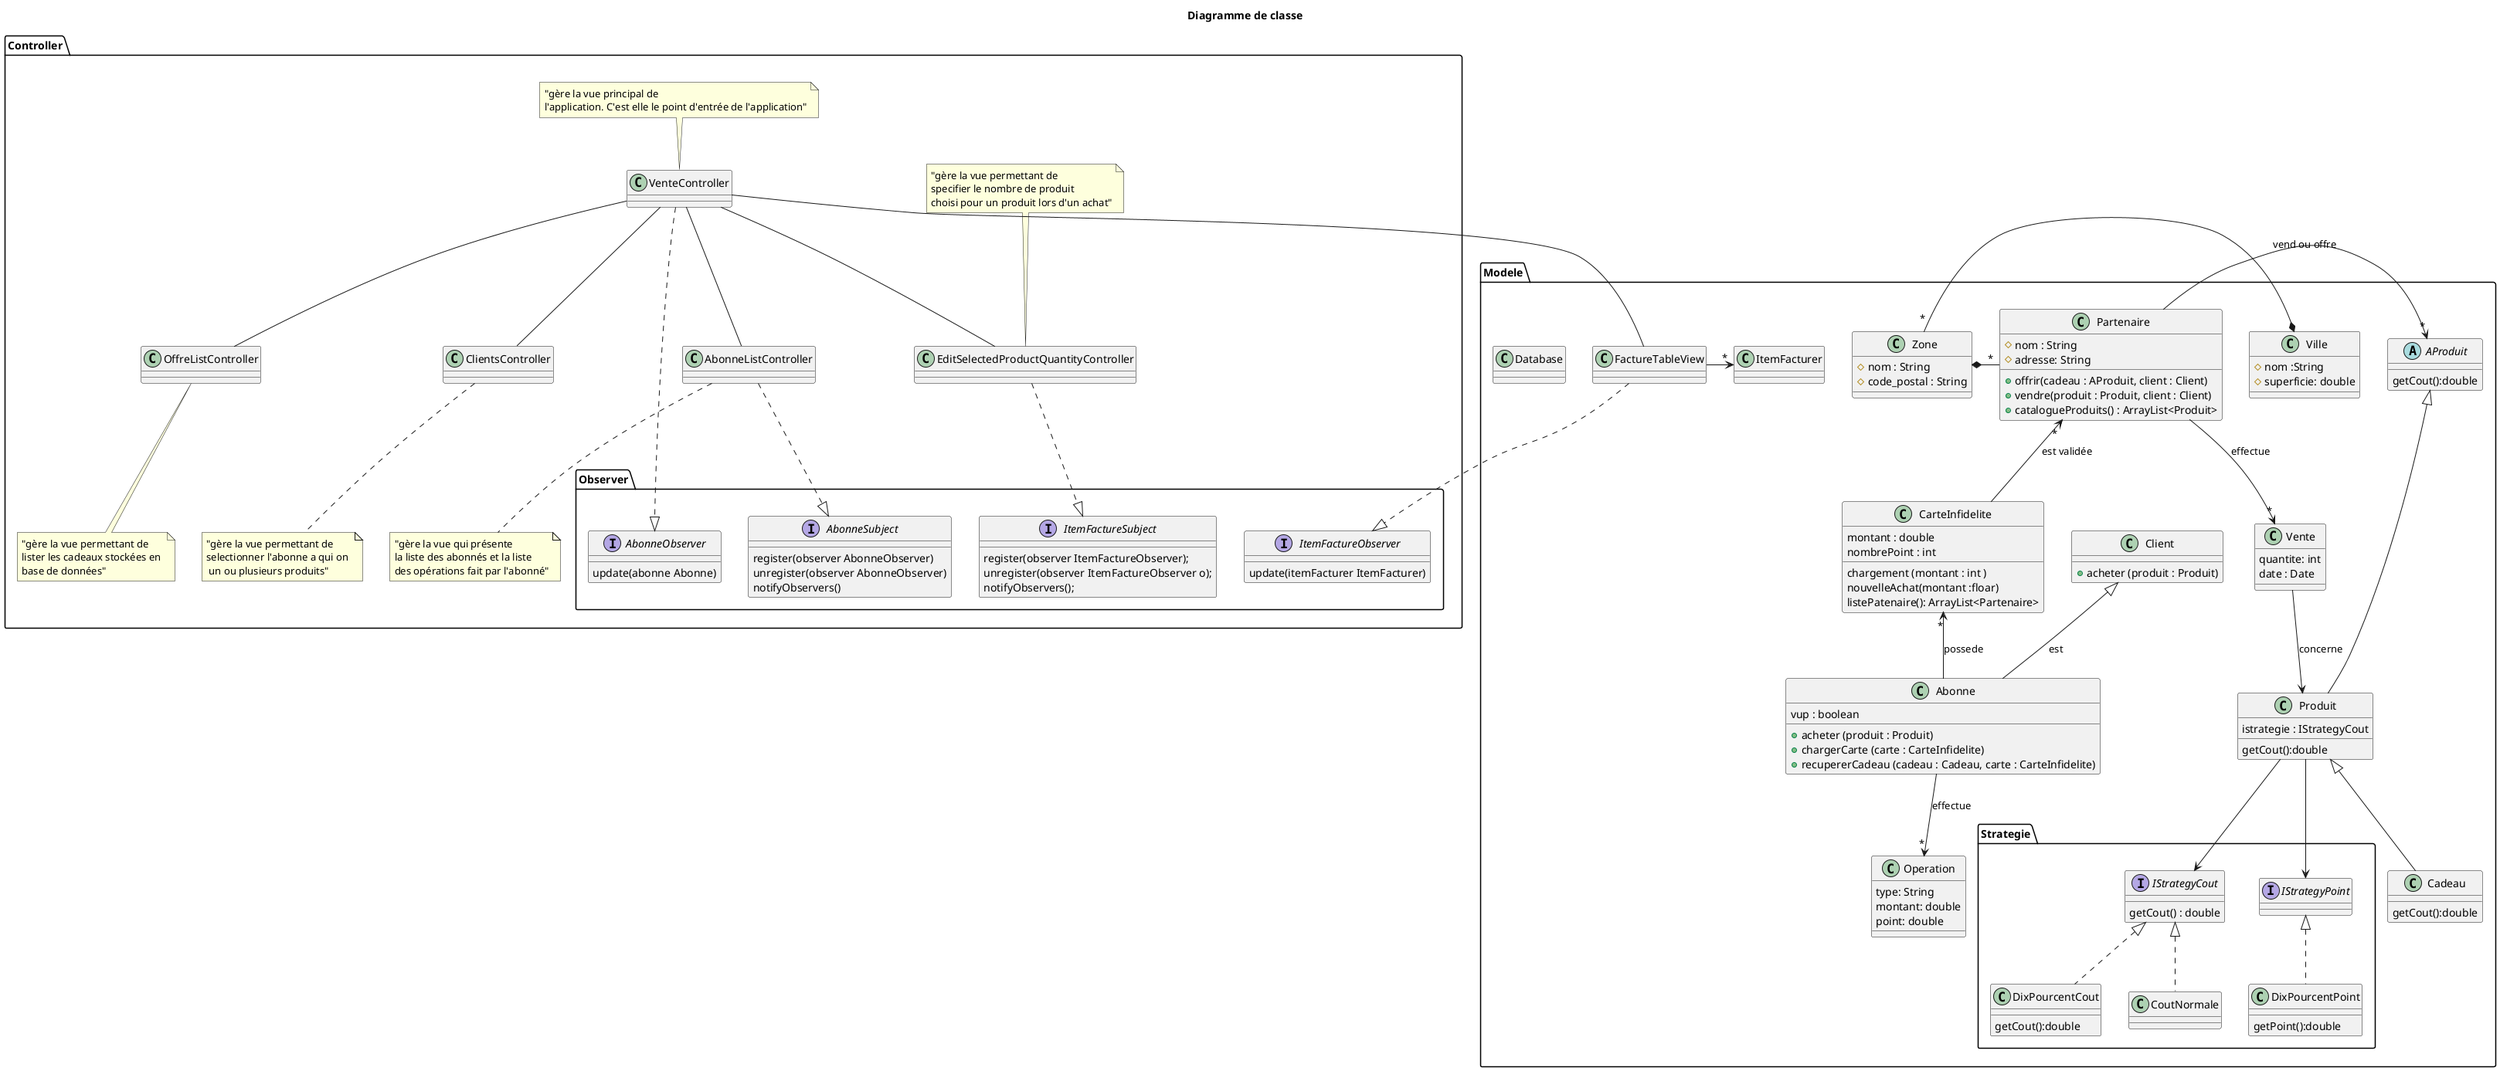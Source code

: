 @startuml
title Diagramme de classe
' skinparam linetype ortho

package Modele{

    class Partenaire{
        # nom : String
        # adresse: String
        + offrir(cadeau : AProduit, client : Client)
        + vendre(produit : Produit, client : Client)
        + catalogueProduits() : ArrayList<Produit>
    }

    class Zone{
        # nom : String
        # code_postal : String
    }

    class Abonne{
        vup : boolean
        + acheter (produit : Produit)
        + chargerCarte (carte : CarteInfidelite)
        + recupererCadeau (cadeau : Cadeau, carte : CarteInfidelite)
    }

    class Client{
        + acheter (produit : Produit)
    }

    class CarteInfidelite{
        montant : double
        nombrePoint : int
        chargement (montant : int )
        nouvelleAchat(montant :floar)
        listePatenaire(): ArrayList<Partenaire>
    }
    class Ville{
        # nom :String
        # superficie: double
    }

    abstract  AProduit{
        getCout():double
    }
    class Produit{
        istrategie : IStrategyCout
        getCout():double
    }

    class Cadeau{
        getCout():double
    }
    Produit -left-|> AProduit
    Cadeau -up-|> Produit


    package Strategie{
        class CoutNormale
        class DixPourcentPoint{
            getPoint():double
        }
        class DixPourcentCout{
            getCout():double
        }
        interface IStrategyCout{
            getCout() : double
        }
        interface IStrategyPoint
        CoutNormale .up.|> IStrategyCout
        DixPourcentPoint .up.|> IStrategyPoint
        DixPourcentCout .up.|> IStrategyCout
    }



    class ItemFacturer{

    }

    class FactureTableView {

    }

    FactureTableView -right-> "*"ItemFacturer

    class Vente{
        quantite: int
        date : Date
    }

    class Operation{
        type: String
        montant: double
        point: double
    }

    class Database{

    }

    Abonne -up-> "*"CarteInfidelite : possede
    Abonne -up-|> Client : est

    Ville *-left- "*" Zone
    Zone *-right- "*" Partenaire
    Partenaire -> "*" AProduit : vend ou offre
    Produit --> IStrategyCout
    Produit --> IStrategyPoint
    CarteInfidelite -up-> "*"Partenaire : "est validée"
    Partenaire --> "*" Vente : effectue
    Abonne --> "*" Operation : effectue
    Vente --> Produit: concerne

}

package Controller{
    class AbonneListController{

    }
    note bottom : "gère la vue qui présente \nla liste des abonnés et la liste\ndes opérations fait par l'abonné"


    class ClientsController{

    }
    note bottom: "gère la vue permettant de \nselectionner l'abonne a qui on \n un ou plusieurs produits"


    class EditSelectedProductQuantityController{

    }
    note top: "gère la vue permettant de \nspecifier le nombre de produit \nchoisi pour un produit lors d'un achat"


    class OffreListController{

    }
    note bottom : "gère la vue permettant de \nlister les cadeaux stockées en \nbase de données"


    class VenteController{

    }
    note top: "gère la vue principal de \nl'application. C'est elle le point d'entrée de l'application"

    package Observer{
        interface AbonneObserver{
            update(abonne Abonne)
        }

        interface AbonneSubject{
            register(observer AbonneObserver)
            unregister(observer AbonneObserver)
            notifyObservers()

        }

        interface ItemFactureObserver{
            update(itemFacturer ItemFacturer)
        }

        interface ItemFactureSubject {
            register(observer ItemFactureObserver);
            unregister(observer ItemFactureObserver o);
            notifyObservers();
        }



    }

    VenteController ..|>AbonneObserver
    EditSelectedProductQuantityController ..|>ItemFactureSubject
    AbonneListController ..|>AbonneSubject
    VenteController -- ClientsController
    VenteController -- OffreListController
    VenteController -- AbonneListController
    VenteController -- EditSelectedProductQuantityController
    VenteController -- FactureTableView
    FactureTableView ..|> ItemFactureObserver

}
@enduml

@startuml
title cas1
left to right direction

actor client as C
rectangle "cumul de points" {
    usecase "faire achat" as UC1
    usecase "valider carte" as UC2

    UC1 .> UC2 : <<include>>

}

C -- UC1
@enduml

@startuml
title cas2
left to right direction

actor client as C
rectangle "Bonus d'infidelite" {
    usecase "Utiliser carte" as UC1
    usecase "valider carte" as UC2

    UC1 .> UC2 : <<include>>
}

C -- UC1
@enduml

@startuml
title cas3
left to right direction

actor client as C
rectangle "Consulter solde" {
    usecase "consulter solde" as UC1
    usecase "valider carte" as UC2

    UC1 .> UC2 : <<include>>

}

C -- UC1
@enduml



@startuml
title cas4
left to right direction

actor client as C
rectangle "Catalogue des cadeaux" {
    usecase "consulter annuaire" as UC1
    usecase "Consulter description cadeau" as UC2
    usecase "Consulter description magasin" as UC3

    UC2 .> UC1 : <<extends>>
    UC3 .up.> UC1 : <<extends>>

}

C -- UC1
@enduml

@startuml
title cas5
left to right direction

actor client as C
rectangle "Achat cadeau" {
    usecase "demander offre" as UC1
    usecase "acheter offre" as UC2
    usecase "valider carte" as UC3

    UC2 .> UC1 : <<extends>>
    UC2 .down.> UC3 : <<include>>

}

C -- UC1
@enduml

